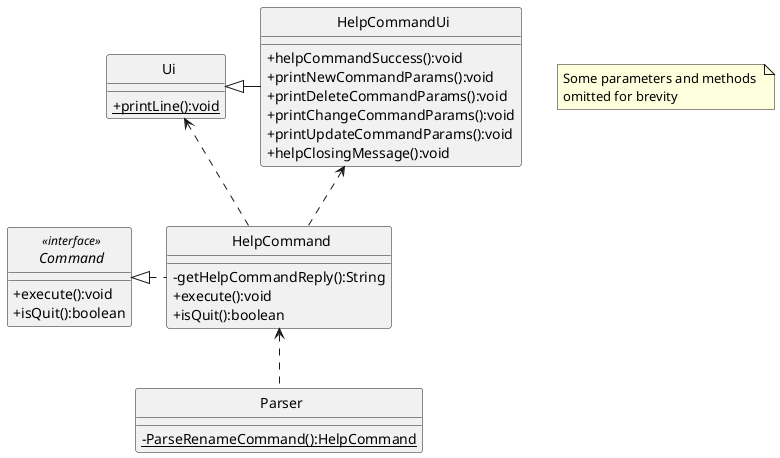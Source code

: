 @startuml
'https://plantuml.com/class-diagram
skinparam classAttributeIconSize 0
skinparam CircledCharacterFontSize 0
skinparam CircledCharacterRadius 0

interface Command
class HelpCommandUi
class HelpCommand
class Parser
class Ui

Ui <|- HelpCommandUi
HelpCommand <.. Parser
Command <|. HelpCommand
Ui <.. HelpCommand
HelpCommandUi <.. HelpCommand

interface Command <<interface>> {
    +execute():void
    +isQuit():boolean
}
class HelpCommand {
    -getHelpCommandReply():String
    +execute():void
    +isQuit():boolean
}

class Ui {
    {static}+printLine():void
}

class HelpCommandUi {
+helpCommandSuccess():void
+printNewCommandParams():void
+printDeleteCommandParams():void
+printChangeCommandParams():void
+printUpdateCommandParams():void
+helpClosingMessage():void
}

class Parser {
    {static}-ParseRenameCommand():HelpCommand
}

note "Some parameters and methods \nomitted for brevity" as n1

@enduml

@startuml
hide footbox
participant "SuperTracker" as SuperTracker <<class>> #f5e3a9
participant ":HelpCommand" as HelpCommand #cbf7f4
participant "Ui" as Ui <<class>> #e5c2ea
participant "HelpCommandUi" as HelpCommandUi <<class>> #fbffb2

SuperTracker -> HelpCommand : execute()
activate HelpCommand #cbf7f4

HelpCommand -> HelpCommandUi : helpCommandSuccess()
activate HelpCommandUi #fbffb2
HelpCommandUi --> HelpCommand
deactivate HelpCommandUi

HelpCommand -> Ui : printLine()
activate Ui #e5c2ea
Ui --> HelpCommand
deactivate Ui

alt Valid command word
HelpCommand -> HelpCommandUi : printCommandParams()
activate HelpCommandUi #fbffb2
HelpCommandUi --> HelpCommand
deactivate HelpCommandUi
else Invalid command word
HelpCommand -> HelpCommandUi : printInvalidHelpMessage()
activate HelpCommandUi #fbffb2
HelpCommandUi --> HelpCommand
deactivate HelpCommandUi
end

HelpCommand -> HelpCommandUi : helpClosingMessage()
activate HelpCommandUi #fbffb2
HelpCommandUi --> HelpCommand
deactivate HelpCommandUi

HelpCommand --> SuperTracker
deactivate HelpCommand
@enduml